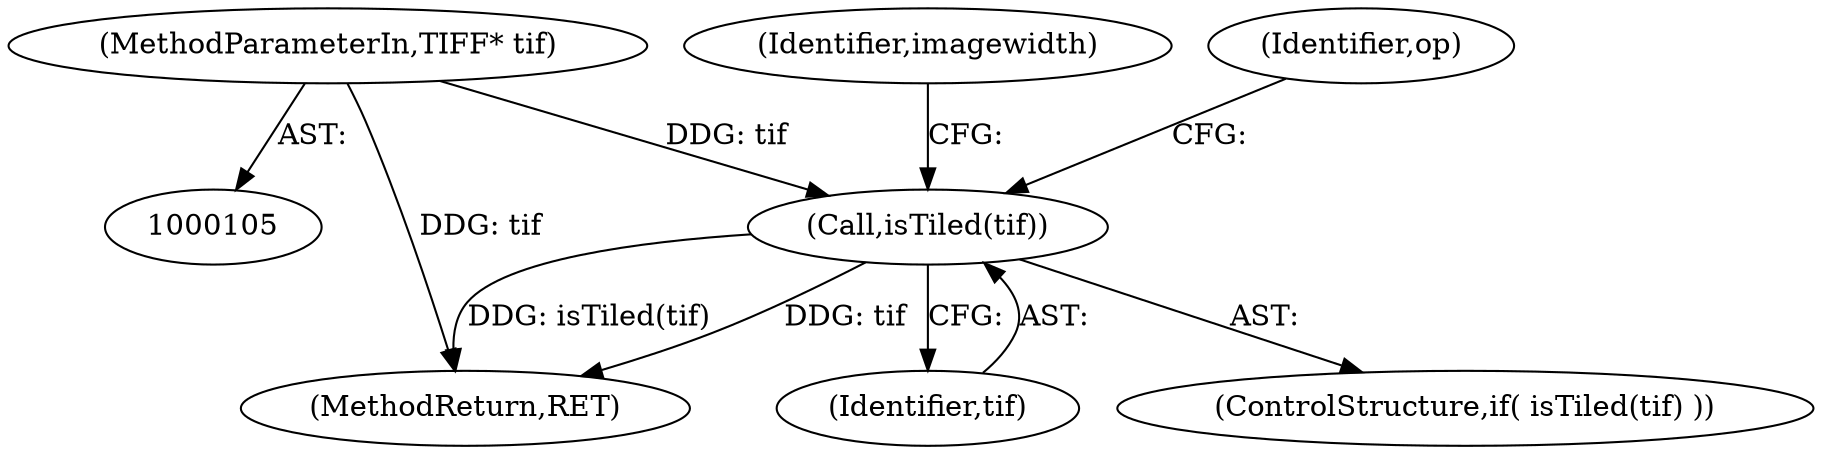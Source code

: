 digraph "0_libtiff_b18012dae552f85dcc5c57d3bf4e997a15b1cc1c@pointer" {
"1000298" [label="(Call,isTiled(tif))"];
"1000106" [label="(MethodParameterIn,TIFF* tif)"];
"1000106" [label="(MethodParameterIn,TIFF* tif)"];
"1000297" [label="(ControlStructure,if( isTiled(tif) ))"];
"1000301" [label="(Identifier,imagewidth)"];
"1000298" [label="(Call,isTiled(tif))"];
"1000383" [label="(MethodReturn,RET)"];
"1000308" [label="(Identifier,op)"];
"1000299" [label="(Identifier,tif)"];
"1000298" -> "1000297"  [label="AST: "];
"1000298" -> "1000299"  [label="CFG: "];
"1000299" -> "1000298"  [label="AST: "];
"1000301" -> "1000298"  [label="CFG: "];
"1000308" -> "1000298"  [label="CFG: "];
"1000298" -> "1000383"  [label="DDG: isTiled(tif)"];
"1000298" -> "1000383"  [label="DDG: tif"];
"1000106" -> "1000298"  [label="DDG: tif"];
"1000106" -> "1000105"  [label="AST: "];
"1000106" -> "1000383"  [label="DDG: tif"];
}
